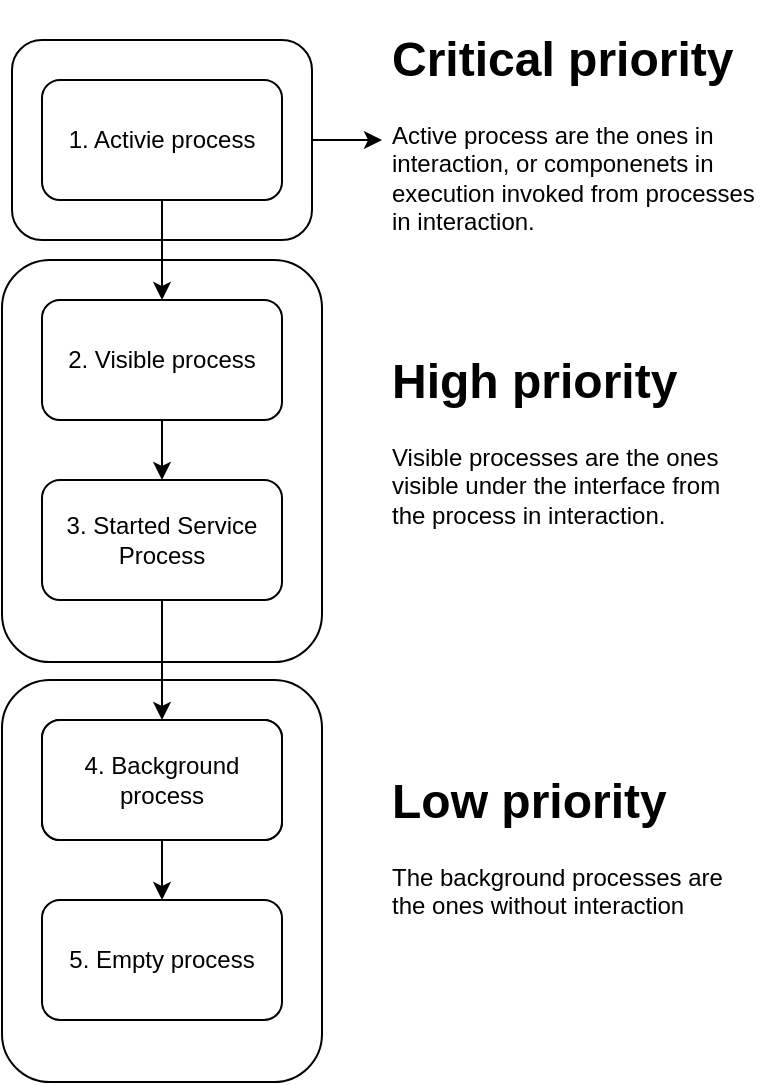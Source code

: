 <mxfile>
    <diagram id="F8U7NgrVO12S60rGy1O7" name="Page-1">
        <mxGraphModel dx="586" dy="674" grid="1" gridSize="10" guides="1" tooltips="1" connect="1" arrows="1" fold="1" page="1" pageScale="1" pageWidth="850" pageHeight="1100" math="0" shadow="0">
            <root>
                <mxCell id="0"/>
                <mxCell id="1" parent="0"/>
                <mxCell id="20" value="" style="edgeStyle=none;html=1;" edge="1" parent="1" source="15" target="16">
                    <mxGeometry relative="1" as="geometry"/>
                </mxCell>
                <mxCell id="15" value="" style="rounded=1;whiteSpace=wrap;html=1;" vertex="1" parent="1">
                    <mxGeometry x="125" y="70" width="150" height="100" as="geometry"/>
                </mxCell>
                <mxCell id="12" value="" style="rounded=1;whiteSpace=wrap;html=1;" vertex="1" parent="1">
                    <mxGeometry x="120" y="390" width="160" height="201" as="geometry"/>
                </mxCell>
                <mxCell id="5" value="" style="rounded=1;whiteSpace=wrap;html=1;" vertex="1" parent="1">
                    <mxGeometry x="120" y="180" width="160" height="201" as="geometry"/>
                </mxCell>
                <mxCell id="6" style="edgeStyle=none;html=1;entryX=0.5;entryY=0;entryDx=0;entryDy=0;" edge="1" parent="1" source="2" target="3">
                    <mxGeometry relative="1" as="geometry"/>
                </mxCell>
                <mxCell id="2" value="1. Activie process" style="rounded=1;whiteSpace=wrap;html=1;" vertex="1" parent="1">
                    <mxGeometry x="140" y="90" width="120" height="60" as="geometry"/>
                </mxCell>
                <mxCell id="7" style="edgeStyle=none;html=1;" edge="1" parent="1" source="3" target="4">
                    <mxGeometry relative="1" as="geometry"/>
                </mxCell>
                <mxCell id="3" value="2. Visible process" style="rounded=1;whiteSpace=wrap;html=1;" vertex="1" parent="1">
                    <mxGeometry x="140" y="200" width="120" height="60" as="geometry"/>
                </mxCell>
                <mxCell id="13" style="edgeStyle=none;html=1;" edge="1" parent="1" source="4" target="11">
                    <mxGeometry relative="1" as="geometry"/>
                </mxCell>
                <mxCell id="4" value="3. Started Service Process" style="rounded=1;whiteSpace=wrap;html=1;" vertex="1" parent="1">
                    <mxGeometry x="140" y="290" width="120" height="60" as="geometry"/>
                </mxCell>
                <mxCell id="8" value="4. Background process" style="rounded=1;whiteSpace=wrap;html=1;" vertex="1" parent="1">
                    <mxGeometry x="140" y="410" width="120" height="60" as="geometry"/>
                </mxCell>
                <mxCell id="9" value="5. Empty process" style="rounded=1;whiteSpace=wrap;html=1;" vertex="1" parent="1">
                    <mxGeometry x="140" y="500" width="120" height="60" as="geometry"/>
                </mxCell>
                <mxCell id="14" style="edgeStyle=none;html=1;" edge="1" parent="1" source="11" target="9">
                    <mxGeometry relative="1" as="geometry"/>
                </mxCell>
                <mxCell id="11" value="4. Background process" style="rounded=1;whiteSpace=wrap;html=1;" vertex="1" parent="1">
                    <mxGeometry x="140" y="410" width="120" height="60" as="geometry"/>
                </mxCell>
                <mxCell id="16" value="&lt;h1&gt;Critical priority&lt;/h1&gt;&lt;p&gt;Active process are the ones in interaction, or componenets in execution invoked from processes in interaction.&lt;/p&gt;" style="text;html=1;strokeColor=none;fillColor=none;spacing=5;spacingTop=-20;whiteSpace=wrap;overflow=hidden;rounded=0;" vertex="1" parent="1">
                    <mxGeometry x="310" y="60" width="190" height="120" as="geometry"/>
                </mxCell>
                <mxCell id="18" value="&lt;h1&gt;High priority&lt;/h1&gt;&lt;p&gt;Visible processes are the ones visible under the interface from the process in interaction.&lt;/p&gt;" style="text;html=1;strokeColor=none;fillColor=none;spacing=5;spacingTop=-20;whiteSpace=wrap;overflow=hidden;rounded=0;" vertex="1" parent="1">
                    <mxGeometry x="310" y="221" width="190" height="120" as="geometry"/>
                </mxCell>
                <mxCell id="19" value="&lt;h1&gt;Low priority&lt;/h1&gt;&lt;p&gt;The background processes are the ones without interaction&lt;/p&gt;" style="text;html=1;strokeColor=none;fillColor=none;spacing=5;spacingTop=-20;whiteSpace=wrap;overflow=hidden;rounded=0;" vertex="1" parent="1">
                    <mxGeometry x="310" y="430.5" width="190" height="120" as="geometry"/>
                </mxCell>
            </root>
        </mxGraphModel>
    </diagram>
</mxfile>